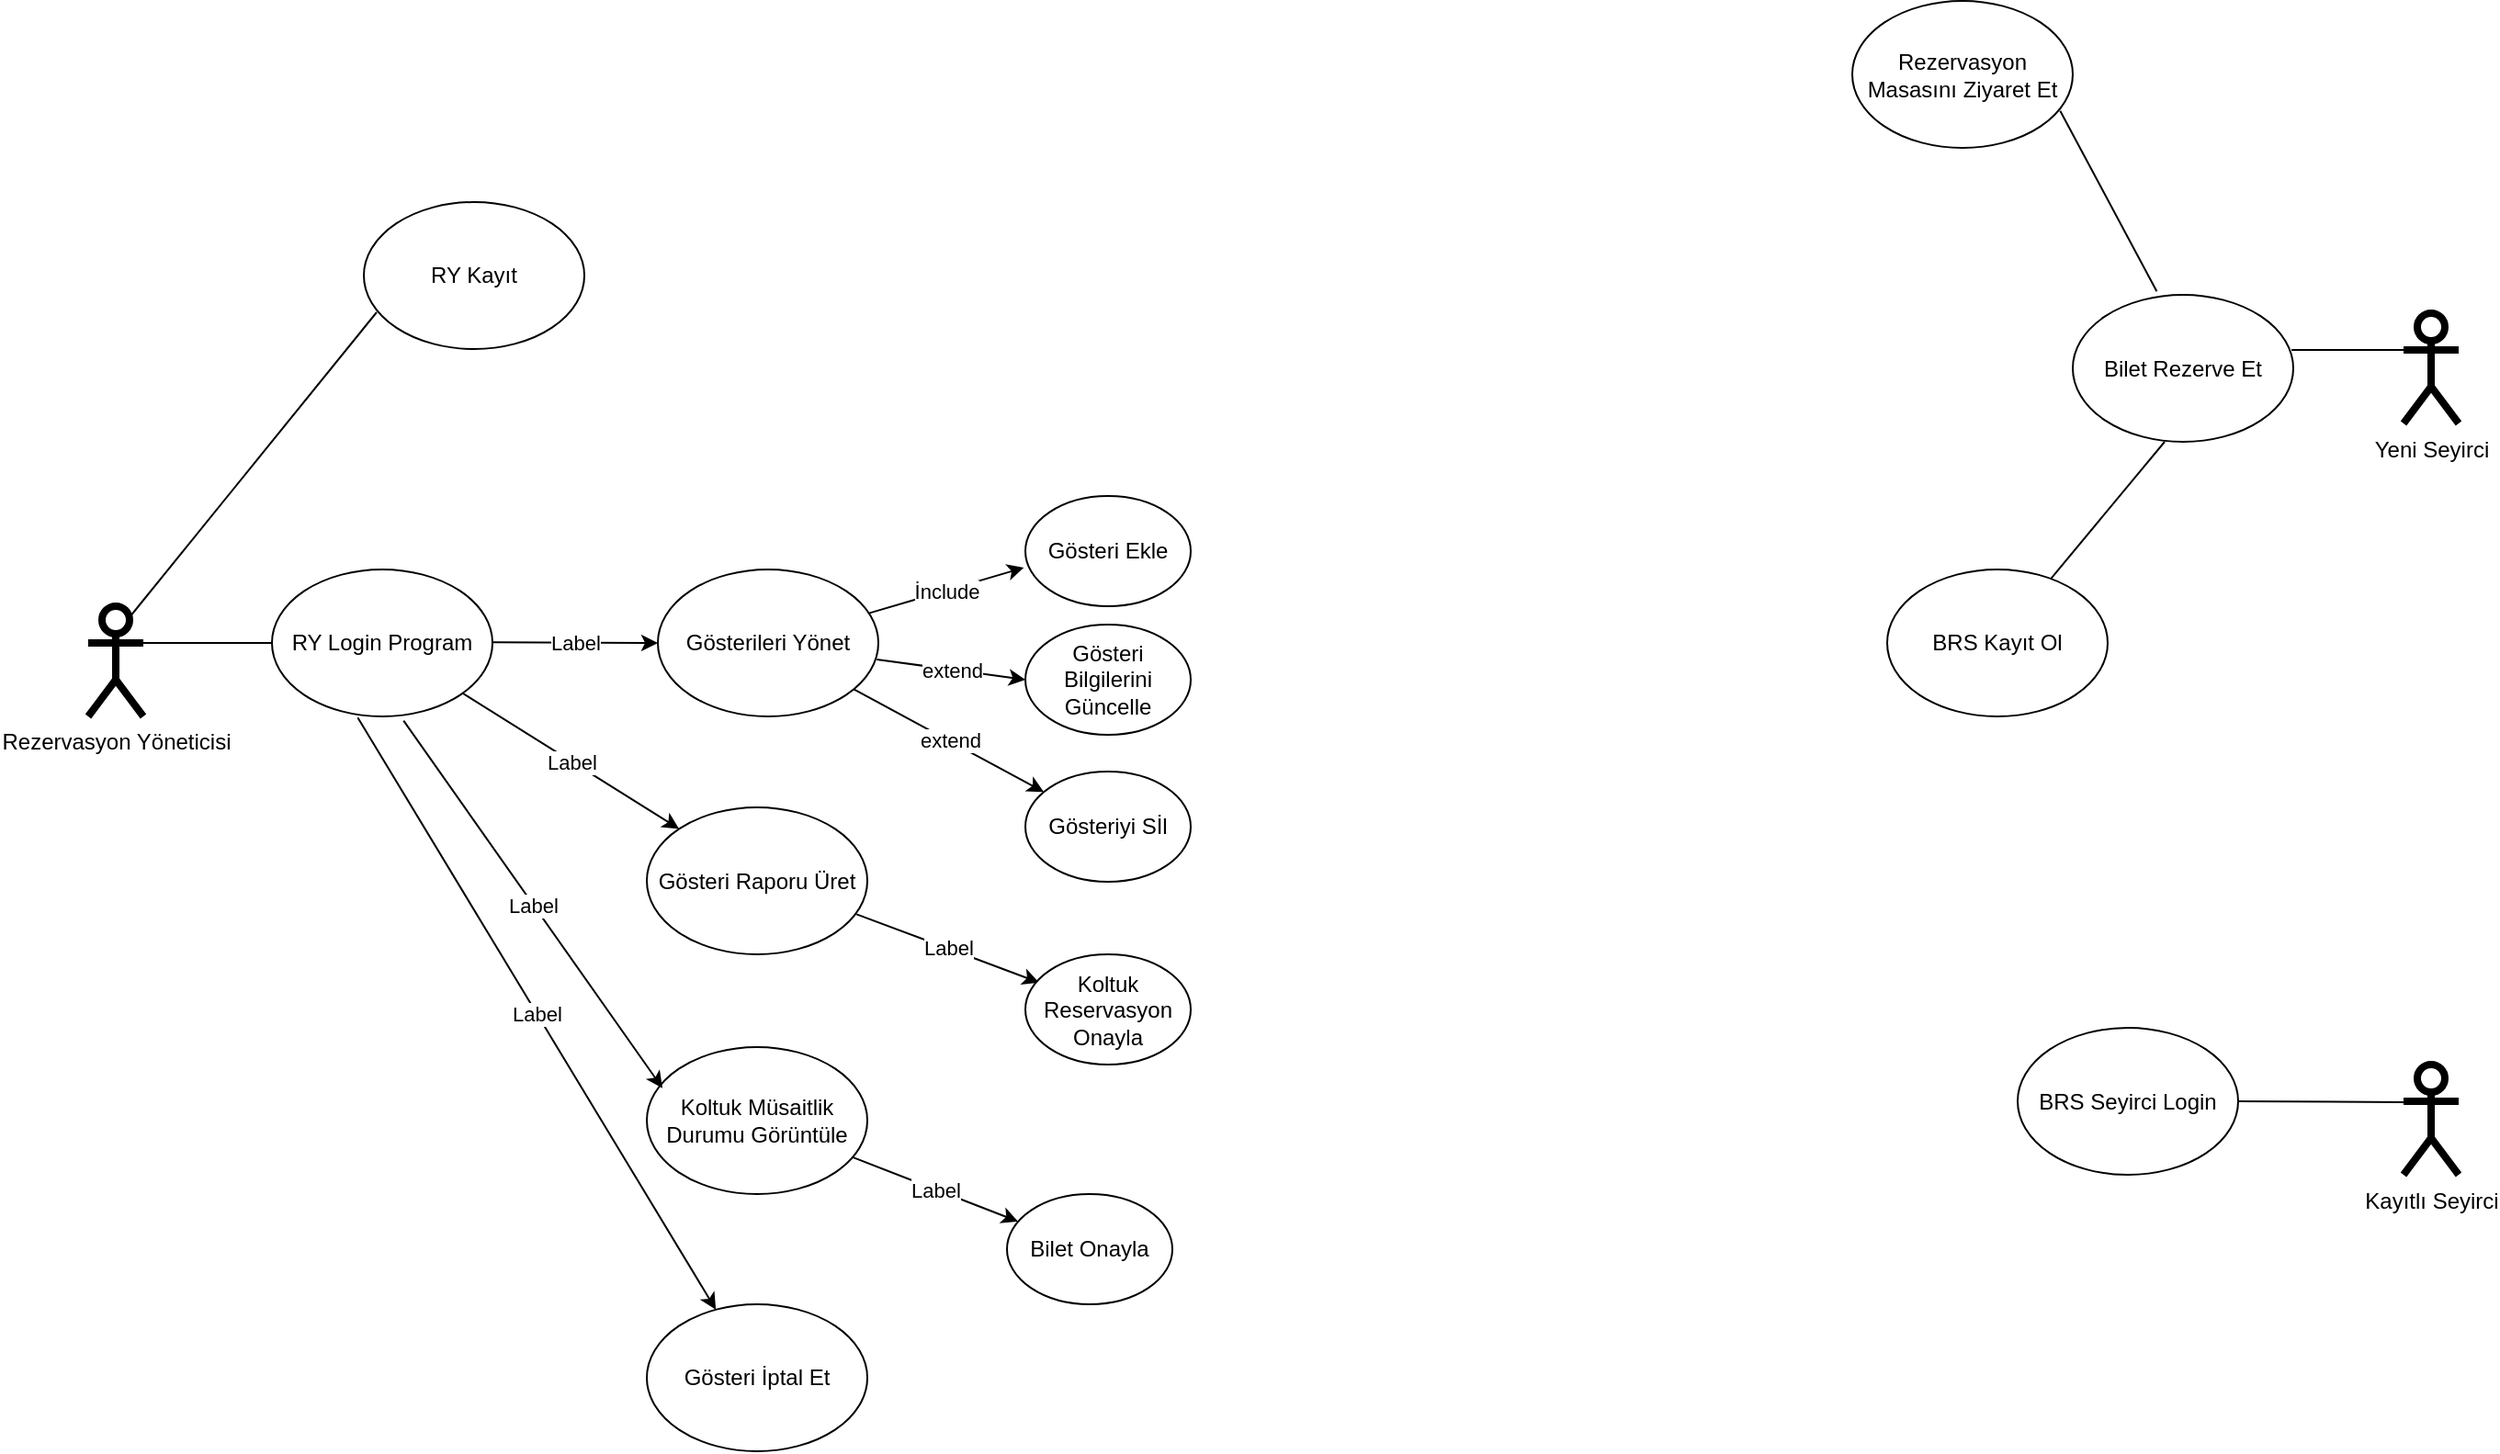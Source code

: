 <mxfile version="13.10.9" type="github">
  <diagram id="5KP6Ix1Ujum4DQlMS5nm" name="Page-1">
    <mxGraphModel dx="1185" dy="636" grid="1" gridSize="10" guides="1" tooltips="1" connect="1" arrows="1" fold="1" page="1" pageScale="1" pageWidth="827" pageHeight="1169" math="0" shadow="0">
      <root>
        <mxCell id="0" />
        <mxCell id="1" parent="0" />
        <mxCell id="PZJnfvKLTV9S15hEJAEC-1" value="&lt;div&gt;Rezervasyon Yöneticisi&lt;/div&gt;&lt;div&gt;&lt;br&gt;&lt;/div&gt;" style="shape=umlActor;verticalLabelPosition=bottom;verticalAlign=top;html=1;outlineConnect=0;strokeWidth=4;" parent="1" vertex="1">
          <mxGeometry x="50" y="380" width="30" height="60" as="geometry" />
        </mxCell>
        <mxCell id="PZJnfvKLTV9S15hEJAEC-5" value="RY Kayıt" style="ellipse;whiteSpace=wrap;html=1;" parent="1" vertex="1">
          <mxGeometry x="200" y="160" width="120" height="80" as="geometry" />
        </mxCell>
        <mxCell id="PZJnfvKLTV9S15hEJAEC-6" value="RY Login Program" style="ellipse;whiteSpace=wrap;html=1;" parent="1" vertex="1">
          <mxGeometry x="150" y="360" width="120" height="80" as="geometry" />
        </mxCell>
        <mxCell id="PZJnfvKLTV9S15hEJAEC-7" value="" style="endArrow=none;html=1;entryX=0.058;entryY=0.75;entryDx=0;entryDy=0;entryPerimeter=0;exitX=0.75;exitY=0.1;exitDx=0;exitDy=0;exitPerimeter=0;" parent="1" target="PZJnfvKLTV9S15hEJAEC-5" edge="1" source="PZJnfvKLTV9S15hEJAEC-1">
          <mxGeometry width="50" height="50" relative="1" as="geometry">
            <mxPoint x="90" y="380" as="sourcePoint" />
            <mxPoint x="140" y="330" as="targetPoint" />
          </mxGeometry>
        </mxCell>
        <mxCell id="PZJnfvKLTV9S15hEJAEC-10" value="Gösterileri Yönet" style="ellipse;whiteSpace=wrap;html=1;" parent="1" vertex="1">
          <mxGeometry x="360" y="360" width="120" height="80" as="geometry" />
        </mxCell>
        <mxCell id="PZJnfvKLTV9S15hEJAEC-12" value="Gösteri Ekle" style="ellipse;whiteSpace=wrap;html=1;" parent="1" vertex="1">
          <mxGeometry x="560" y="320" width="90" height="60" as="geometry" />
        </mxCell>
        <mxCell id="PZJnfvKLTV9S15hEJAEC-13" value="Gösteri Bilgilerini Güncelle" style="ellipse;whiteSpace=wrap;html=1;" parent="1" vertex="1">
          <mxGeometry x="560" y="390" width="90" height="60" as="geometry" />
        </mxCell>
        <mxCell id="PZJnfvKLTV9S15hEJAEC-14" value="Gösteriyi Sİl" style="ellipse;whiteSpace=wrap;html=1;" parent="1" vertex="1">
          <mxGeometry x="560" y="470" width="90" height="60" as="geometry" />
        </mxCell>
        <mxCell id="PZJnfvKLTV9S15hEJAEC-19" value="Gösteri Raporu Üret" style="ellipse;whiteSpace=wrap;html=1;" parent="1" vertex="1">
          <mxGeometry x="354" y="489.5" width="120" height="80" as="geometry" />
        </mxCell>
        <mxCell id="VGsMBg79oWYqIB5AP5ty-1" value="Koltuk Müsaitlik Durumu Görüntüle" style="ellipse;whiteSpace=wrap;html=1;" vertex="1" parent="1">
          <mxGeometry x="354" y="620" width="120" height="80" as="geometry" />
        </mxCell>
        <mxCell id="VGsMBg79oWYqIB5AP5ty-5" value="Bilet Onayla" style="ellipse;whiteSpace=wrap;html=1;" vertex="1" parent="1">
          <mxGeometry x="550" y="700" width="90" height="60" as="geometry" />
        </mxCell>
        <mxCell id="VGsMBg79oWYqIB5AP5ty-14" value="" style="endArrow=classic;html=1;" edge="1" parent="1" source="PZJnfvKLTV9S15hEJAEC-10" target="PZJnfvKLTV9S15hEJAEC-14">
          <mxGeometry relative="1" as="geometry">
            <mxPoint x="310" y="510" as="sourcePoint" />
            <mxPoint x="410" y="510" as="targetPoint" />
          </mxGeometry>
        </mxCell>
        <mxCell id="VGsMBg79oWYqIB5AP5ty-15" value="extend" style="edgeLabel;resizable=0;html=1;align=center;verticalAlign=middle;" connectable="0" vertex="1" parent="VGsMBg79oWYqIB5AP5ty-14">
          <mxGeometry relative="1" as="geometry" />
        </mxCell>
        <mxCell id="VGsMBg79oWYqIB5AP5ty-16" value="" style="endArrow=classic;html=1;entryX=0;entryY=0.5;entryDx=0;entryDy=0;exitX=0.993;exitY=0.612;exitDx=0;exitDy=0;exitPerimeter=0;" edge="1" parent="1" source="PZJnfvKLTV9S15hEJAEC-10" target="PZJnfvKLTV9S15hEJAEC-13">
          <mxGeometry relative="1" as="geometry">
            <mxPoint x="310" y="420" as="sourcePoint" />
            <mxPoint x="410" y="420" as="targetPoint" />
          </mxGeometry>
        </mxCell>
        <mxCell id="VGsMBg79oWYqIB5AP5ty-17" value="extend" style="edgeLabel;resizable=0;html=1;align=center;verticalAlign=middle;" connectable="0" vertex="1" parent="VGsMBg79oWYqIB5AP5ty-16">
          <mxGeometry relative="1" as="geometry" />
        </mxCell>
        <mxCell id="VGsMBg79oWYqIB5AP5ty-18" value="" style="endArrow=classic;html=1;entryX=-0.009;entryY=0.65;entryDx=0;entryDy=0;entryPerimeter=0;" edge="1" parent="1" source="PZJnfvKLTV9S15hEJAEC-10" target="PZJnfvKLTV9S15hEJAEC-12">
          <mxGeometry relative="1" as="geometry">
            <mxPoint x="320" y="370" as="sourcePoint" />
            <mxPoint x="420" y="370" as="targetPoint" />
          </mxGeometry>
        </mxCell>
        <mxCell id="VGsMBg79oWYqIB5AP5ty-19" value="İnclude" style="edgeLabel;resizable=0;html=1;align=center;verticalAlign=middle;" connectable="0" vertex="1" parent="VGsMBg79oWYqIB5AP5ty-18">
          <mxGeometry relative="1" as="geometry" />
        </mxCell>
        <mxCell id="VGsMBg79oWYqIB5AP5ty-22" value="" style="endArrow=classic;html=1;" edge="1" parent="1" source="VGsMBg79oWYqIB5AP5ty-1" target="VGsMBg79oWYqIB5AP5ty-5">
          <mxGeometry relative="1" as="geometry">
            <mxPoint x="484" y="670" as="sourcePoint" />
            <mxPoint x="584" y="670" as="targetPoint" />
          </mxGeometry>
        </mxCell>
        <mxCell id="VGsMBg79oWYqIB5AP5ty-23" value="Label" style="edgeLabel;resizable=0;html=1;align=center;verticalAlign=middle;" connectable="0" vertex="1" parent="VGsMBg79oWYqIB5AP5ty-22">
          <mxGeometry relative="1" as="geometry" />
        </mxCell>
        <mxCell id="VGsMBg79oWYqIB5AP5ty-24" value="Gösteri İptal Et" style="ellipse;whiteSpace=wrap;html=1;" vertex="1" parent="1">
          <mxGeometry x="354" y="760" width="120" height="80" as="geometry" />
        </mxCell>
        <mxCell id="VGsMBg79oWYqIB5AP5ty-29" value="Yeni Seyirci" style="shape=umlActor;verticalLabelPosition=bottom;verticalAlign=top;html=1;outlineConnect=0;strokeWidth=4;" vertex="1" parent="1">
          <mxGeometry x="1310" y="220.5" width="30" height="60" as="geometry" />
        </mxCell>
        <mxCell id="VGsMBg79oWYqIB5AP5ty-31" value="" style="endArrow=none;html=1;exitX=1;exitY=0.333;exitDx=0;exitDy=0;exitPerimeter=0;entryX=0;entryY=0.5;entryDx=0;entryDy=0;" edge="1" parent="1" source="PZJnfvKLTV9S15hEJAEC-1" target="PZJnfvKLTV9S15hEJAEC-6">
          <mxGeometry width="50" height="50" relative="1" as="geometry">
            <mxPoint x="100" y="445" as="sourcePoint" />
            <mxPoint x="150" y="395" as="targetPoint" />
          </mxGeometry>
        </mxCell>
        <mxCell id="VGsMBg79oWYqIB5AP5ty-33" value="" style="endArrow=classic;html=1;entryX=0.083;entryY=0.256;entryDx=0;entryDy=0;entryPerimeter=0;exitX=0.951;exitY=0.727;exitDx=0;exitDy=0;exitPerimeter=0;" edge="1" target="VGsMBg79oWYqIB5AP5ty-35" parent="1" source="PZJnfvKLTV9S15hEJAEC-19">
          <mxGeometry relative="1" as="geometry">
            <mxPoint x="320" y="560" as="sourcePoint" />
            <mxPoint x="420" y="560" as="targetPoint" />
          </mxGeometry>
        </mxCell>
        <mxCell id="VGsMBg79oWYqIB5AP5ty-34" value="Label" style="edgeLabel;resizable=0;html=1;align=center;verticalAlign=middle;" connectable="0" vertex="1" parent="VGsMBg79oWYqIB5AP5ty-33">
          <mxGeometry relative="1" as="geometry" />
        </mxCell>
        <mxCell id="VGsMBg79oWYqIB5AP5ty-35" value="Koltuk Reservasyon Onayla" style="ellipse;whiteSpace=wrap;html=1;" vertex="1" parent="1">
          <mxGeometry x="560" y="569.5" width="90" height="60" as="geometry" />
        </mxCell>
        <mxCell id="VGsMBg79oWYqIB5AP5ty-36" value="" style="endArrow=classic;html=1;entryX=0;entryY=0.5;entryDx=0;entryDy=0;" edge="1" parent="1" target="PZJnfvKLTV9S15hEJAEC-10">
          <mxGeometry relative="1" as="geometry">
            <mxPoint x="270" y="399.58" as="sourcePoint" />
            <mxPoint x="340" y="400" as="targetPoint" />
          </mxGeometry>
        </mxCell>
        <mxCell id="VGsMBg79oWYqIB5AP5ty-37" value="Label" style="edgeLabel;resizable=0;html=1;align=center;verticalAlign=middle;" connectable="0" vertex="1" parent="VGsMBg79oWYqIB5AP5ty-36">
          <mxGeometry relative="1" as="geometry" />
        </mxCell>
        <mxCell id="VGsMBg79oWYqIB5AP5ty-39" value="" style="endArrow=classic;html=1;entryX=0;entryY=0;entryDx=0;entryDy=0;" edge="1" parent="1" source="PZJnfvKLTV9S15hEJAEC-6" target="PZJnfvKLTV9S15hEJAEC-19">
          <mxGeometry relative="1" as="geometry">
            <mxPoint x="310" y="510" as="sourcePoint" />
            <mxPoint x="410" y="510" as="targetPoint" />
          </mxGeometry>
        </mxCell>
        <mxCell id="VGsMBg79oWYqIB5AP5ty-40" value="Label" style="edgeLabel;resizable=0;html=1;align=center;verticalAlign=middle;" connectable="0" vertex="1" parent="VGsMBg79oWYqIB5AP5ty-39">
          <mxGeometry relative="1" as="geometry" />
        </mxCell>
        <mxCell id="VGsMBg79oWYqIB5AP5ty-41" value="" style="endArrow=classic;html=1;exitX=0.597;exitY=1.029;exitDx=0;exitDy=0;exitPerimeter=0;entryX=0.071;entryY=0.279;entryDx=0;entryDy=0;entryPerimeter=0;" edge="1" parent="1" source="PZJnfvKLTV9S15hEJAEC-6" target="VGsMBg79oWYqIB5AP5ty-1">
          <mxGeometry relative="1" as="geometry">
            <mxPoint x="310" y="510" as="sourcePoint" />
            <mxPoint x="410" y="510" as="targetPoint" />
          </mxGeometry>
        </mxCell>
        <mxCell id="VGsMBg79oWYqIB5AP5ty-42" value="Label" style="edgeLabel;resizable=0;html=1;align=center;verticalAlign=middle;" connectable="0" vertex="1" parent="VGsMBg79oWYqIB5AP5ty-41">
          <mxGeometry relative="1" as="geometry" />
        </mxCell>
        <mxCell id="VGsMBg79oWYqIB5AP5ty-43" value="" style="endArrow=classic;html=1;exitX=0.389;exitY=1.008;exitDx=0;exitDy=0;exitPerimeter=0;" edge="1" parent="1" source="PZJnfvKLTV9S15hEJAEC-6" target="VGsMBg79oWYqIB5AP5ty-24">
          <mxGeometry relative="1" as="geometry">
            <mxPoint x="150" y="584" as="sourcePoint" />
            <mxPoint x="250" y="584" as="targetPoint" />
          </mxGeometry>
        </mxCell>
        <mxCell id="VGsMBg79oWYqIB5AP5ty-44" value="Label" style="edgeLabel;resizable=0;html=1;align=center;verticalAlign=middle;" connectable="0" vertex="1" parent="VGsMBg79oWYqIB5AP5ty-43">
          <mxGeometry relative="1" as="geometry" />
        </mxCell>
        <mxCell id="VGsMBg79oWYqIB5AP5ty-47" value="Bilet Rezerve Et" style="ellipse;whiteSpace=wrap;html=1;" vertex="1" parent="1">
          <mxGeometry x="1130" y="210.5" width="120" height="80" as="geometry" />
        </mxCell>
        <mxCell id="VGsMBg79oWYqIB5AP5ty-48" value="" style="endArrow=none;html=1;exitX=0.992;exitY=0.375;exitDx=0;exitDy=0;exitPerimeter=0;" edge="1" parent="1" source="VGsMBg79oWYqIB5AP5ty-47">
          <mxGeometry width="50" height="50" relative="1" as="geometry">
            <mxPoint x="1260" y="290.5" as="sourcePoint" />
            <mxPoint x="1310" y="240.5" as="targetPoint" />
          </mxGeometry>
        </mxCell>
        <mxCell id="VGsMBg79oWYqIB5AP5ty-49" value="Rezervasyon Masasını Ziyaret Et" style="ellipse;whiteSpace=wrap;html=1;" vertex="1" parent="1">
          <mxGeometry x="1010" y="50.5" width="120" height="80" as="geometry" />
        </mxCell>
        <mxCell id="VGsMBg79oWYqIB5AP5ty-50" value="BRS Kayıt Ol" style="ellipse;whiteSpace=wrap;html=1;" vertex="1" parent="1">
          <mxGeometry x="1029" y="360" width="120" height="80" as="geometry" />
        </mxCell>
        <mxCell id="VGsMBg79oWYqIB5AP5ty-51" value="" style="endArrow=none;html=1;entryX=0.381;entryY=-0.023;entryDx=0;entryDy=0;entryPerimeter=0;exitX=0.943;exitY=0.748;exitDx=0;exitDy=0;exitPerimeter=0;" edge="1" parent="1" source="VGsMBg79oWYqIB5AP5ty-49" target="VGsMBg79oWYqIB5AP5ty-47">
          <mxGeometry width="50" height="50" relative="1" as="geometry">
            <mxPoint x="1130" y="100.5" as="sourcePoint" />
            <mxPoint x="1180" y="50.5" as="targetPoint" />
          </mxGeometry>
        </mxCell>
        <mxCell id="VGsMBg79oWYqIB5AP5ty-52" value="" style="endArrow=none;html=1;" edge="1" parent="1" source="VGsMBg79oWYqIB5AP5ty-50">
          <mxGeometry width="50" height="50" relative="1" as="geometry">
            <mxPoint x="1130" y="340.5" as="sourcePoint" />
            <mxPoint x="1180" y="290.5" as="targetPoint" />
          </mxGeometry>
        </mxCell>
        <mxCell id="VGsMBg79oWYqIB5AP5ty-53" value="Kayıtlı Seyirci" style="shape=umlActor;verticalLabelPosition=bottom;verticalAlign=top;html=1;outlineConnect=0;strokeWidth=4;" vertex="1" parent="1">
          <mxGeometry x="1310" y="629.5" width="30" height="60" as="geometry" />
        </mxCell>
        <mxCell id="VGsMBg79oWYqIB5AP5ty-58" value="BRS Seyirci Login" style="ellipse;whiteSpace=wrap;html=1;" vertex="1" parent="1">
          <mxGeometry x="1100" y="609.5" width="120" height="80" as="geometry" />
        </mxCell>
        <mxCell id="VGsMBg79oWYqIB5AP5ty-59" value="" style="endArrow=none;html=1;exitX=1;exitY=0.5;exitDx=0;exitDy=0;" edge="1" parent="1" source="VGsMBg79oWYqIB5AP5ty-58">
          <mxGeometry width="50" height="50" relative="1" as="geometry">
            <mxPoint x="1260" y="700" as="sourcePoint" />
            <mxPoint x="1310" y="650" as="targetPoint" />
          </mxGeometry>
        </mxCell>
      </root>
    </mxGraphModel>
  </diagram>
</mxfile>
